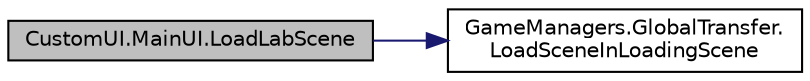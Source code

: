 digraph "CustomUI.MainUI.LoadLabScene"
{
 // INTERACTIVE_SVG=YES
 // LATEX_PDF_SIZE
  edge [fontname="Helvetica",fontsize="10",labelfontname="Helvetica",labelfontsize="10"];
  node [fontname="Helvetica",fontsize="10",shape=record];
  rankdir="LR";
  Node1 [label="CustomUI.MainUI.LoadLabScene",height=0.2,width=0.4,color="black", fillcolor="grey75", style="filled", fontcolor="black",tooltip=" "];
  Node1 -> Node2 [color="midnightblue",fontsize="10",style="solid",fontname="Helvetica"];
  Node2 [label="GameManagers.GlobalTransfer.\lLoadSceneInLoadingScene",height=0.2,width=0.4,color="black", fillcolor="white", style="filled",URL="$class_game_managers_1_1_global_transfer.html#a0a67c1504ad9ccb391ff92e6deab988d",tooltip="在Loading场景中加载新场景"];
}
